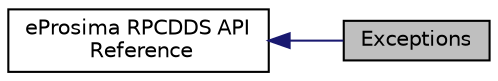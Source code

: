 digraph "Exceptions"
{
  edge [fontname="Helvetica",fontsize="10",labelfontname="Helvetica",labelfontsize="10"];
  node [fontname="Helvetica",fontsize="10",shape=record];
  rankdir=LR;
  Node1 [label="eProsima RPCDDS API\l Reference",height=0.2,width=0.4,color="black", fillcolor="white", style="filled",URL="$group___r_p_c_a_p_i_r_e_f_e_r_e_n_c_e.html",tooltip="eProsima RPC over DDS internal API grouped in modules. "];
  Node0 [label="Exceptions",height=0.2,width=0.4,color="black", fillcolor="grey75", style="filled" fontcolor="black"];
  Node1->Node0 [shape=plaintext, color="midnightblue", dir="back", style="solid"];
}
